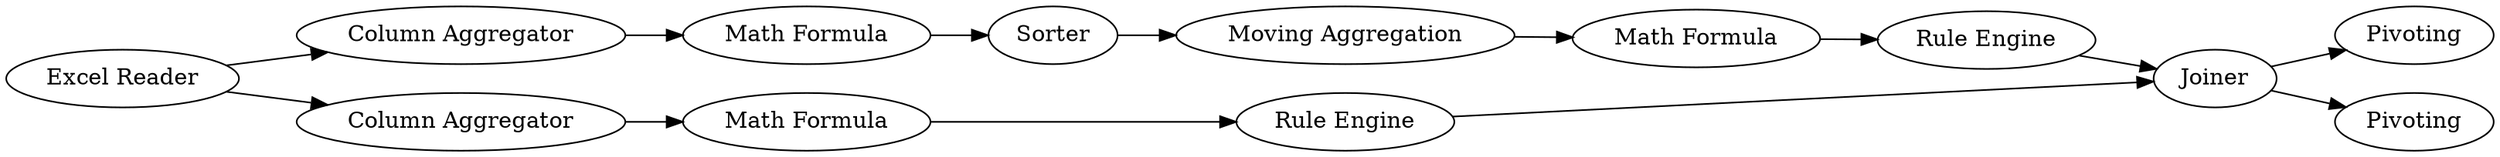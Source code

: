 digraph {
	"-4668038548276037756_20" [label=Pivoting]
	"-4668038548276037756_17" [label=Joiner]
	"-4668038548276037756_15" [label="Math Formula"]
	"-4668038548276037756_14" [label=Sorter]
	"-4668038548276037756_10" [label="Rule Engine"]
	"-4668038548276037756_1" [label="Excel Reader"]
	"-4668038548276037756_3" [label="Math Formula"]
	"-4668038548276037756_16" [label="Moving Aggregation"]
	"-4668038548276037756_5" [label="Column Aggregator"]
	"-4668038548276037756_4" [label="Rule Engine"]
	"-4668038548276037756_2" [label="Column Aggregator"]
	"-4668038548276037756_18" [label=Pivoting]
	"-4668038548276037756_9" [label="Math Formula"]
	"-4668038548276037756_15" -> "-4668038548276037756_14"
	"-4668038548276037756_9" -> "-4668038548276037756_10"
	"-4668038548276037756_10" -> "-4668038548276037756_17"
	"-4668038548276037756_2" -> "-4668038548276037756_3"
	"-4668038548276037756_16" -> "-4668038548276037756_9"
	"-4668038548276037756_5" -> "-4668038548276037756_15"
	"-4668038548276037756_17" -> "-4668038548276037756_18"
	"-4668038548276037756_1" -> "-4668038548276037756_5"
	"-4668038548276037756_14" -> "-4668038548276037756_16"
	"-4668038548276037756_17" -> "-4668038548276037756_20"
	"-4668038548276037756_4" -> "-4668038548276037756_17"
	"-4668038548276037756_3" -> "-4668038548276037756_4"
	"-4668038548276037756_1" -> "-4668038548276037756_2"
	rankdir=LR
}
